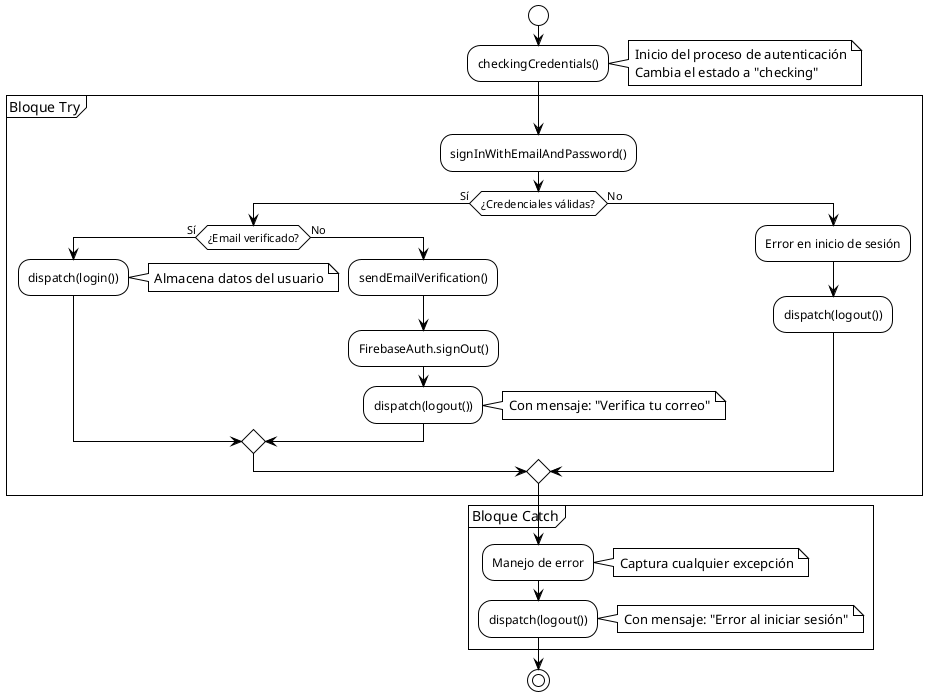 @startuml
!theme plain
skinparam monochrome true
skinparam shadowing false
skinparam defaultFontName Arial
skinparam ArrowFontSize 11

start
:checkingCredentials();

note right
  Inicio del proceso de autenticación
  Cambia el estado a "checking"
end note

partition "Bloque Try" {
  :signInWithEmailAndPassword();
  
  if (¿Credenciales válidas?) then (Sí)
    if (¿Email verificado?) then (Sí)
      :dispatch(login());
      note right: Almacena datos del usuario
    else (No)
      :sendEmailVerification();
      :FirebaseAuth.signOut();
      :dispatch(logout());
      note right: Con mensaje: "Verifica tu correo"
    endif
  else (No)
    :Error en inicio de sesión;
    :dispatch(logout());
  endif
}

partition "Bloque Catch" {
  :Manejo de error;
  note right: Captura cualquier excepción
  :dispatch(logout());
  note right: Con mensaje: "Error al iniciar sesión"
}

stop

@enduml